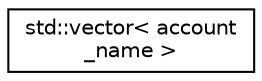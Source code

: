 digraph "Graphical Class Hierarchy"
{
  edge [fontname="Helvetica",fontsize="10",labelfontname="Helvetica",labelfontsize="10"];
  node [fontname="Helvetica",fontsize="10",shape=record];
  rankdir="LR";
  Node0 [label="std::vector\< account\l_name \>",height=0.2,width=0.4,color="black", fillcolor="white", style="filled",URL="$classstd_1_1vector.html"];
}
